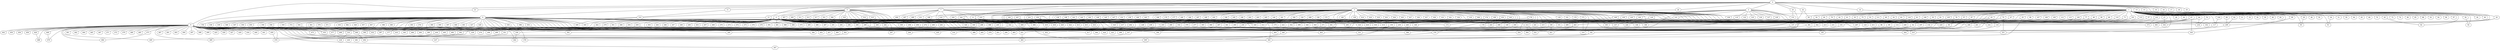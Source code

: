 
graph graphname {
    0 -- 1
0 -- 2
0 -- 3
0 -- 4
0 -- 5
0 -- 6
0 -- 7
0 -- 8
0 -- 9
0 -- 10
0 -- 11
0 -- 12
0 -- 13
0 -- 14
0 -- 15
0 -- 16
0 -- 17
0 -- 18
0 -- 19
0 -- 20
0 -- 21
0 -- 22
0 -- 23
0 -- 24
1 -- 25
1 -- 26
1 -- 27
1 -- 28
1 -- 29
1 -- 30
1 -- 31
1 -- 32
1 -- 33
1 -- 34
1 -- 35
1 -- 36
1 -- 37
1 -- 38
1 -- 39
1 -- 40
1 -- 41
1 -- 42
1 -- 43
1 -- 44
1 -- 45
1 -- 46
1 -- 47
1 -- 48
1 -- 49
1 -- 50
1 -- 51
1 -- 52
1 -- 53
1 -- 54
1 -- 55
1 -- 56
1 -- 57
1 -- 58
1 -- 59
1 -- 60
1 -- 61
1 -- 62
1 -- 63
1 -- 64
1 -- 65
1 -- 66
1 -- 67
1 -- 68
1 -- 69
1 -- 70
1 -- 71
1 -- 72
1 -- 73
1 -- 74
1 -- 75
1 -- 76
1 -- 77
1 -- 78
1 -- 79
1 -- 80
1 -- 81
1 -- 82
1 -- 83
1 -- 84
1 -- 85
1 -- 86
1 -- 87
1 -- 88
1 -- 89
1 -- 90
1 -- 91
1 -- 92
1 -- 93
1 -- 94
1 -- 95
1 -- 96
1 -- 97
1 -- 98
1 -- 99
1 -- 100
1 -- 101
1 -- 102
1 -- 103
1 -- 104
1 -- 105
1 -- 106
1 -- 107
1 -- 108
1 -- 109
1 -- 110
1 -- 111
1 -- 112
1 -- 113
1 -- 114
1 -- 115
1 -- 116
1 -- 117
1 -- 454
1 -- 236
2 -- 128
2 -- 130
2 -- 131
2 -- 129
2 -- 118
2 -- 119
2 -- 120
2 -- 121
2 -- 122
2 -- 123
2 -- 124
2 -- 125
2 -- 126
2 -- 127
2 -- 435
3 -- 132
3 -- 133
3 -- 134
3 -- 135
3 -- 136
3 -- 137
3 -- 138
3 -- 139
3 -- 140
3 -- 141
3 -- 142
3 -- 143
3 -- 144
3 -- 145
3 -- 146
3 -- 147
3 -- 148
3 -- 149
3 -- 150
3 -- 151
3 -- 152
3 -- 153
3 -- 154
3 -- 155
3 -- 156
3 -- 157
3 -- 158
3 -- 159
3 -- 160
3 -- 161
3 -- 162
3 -- 163
3 -- 164
3 -- 165
3 -- 166
3 -- 167
3 -- 168
3 -- 169
3 -- 170
3 -- 171
3 -- 172
3 -- 173
3 -- 174
3 -- 175
3 -- 176
3 -- 177
3 -- 178
3 -- 179
3 -- 180
3 -- 181
3 -- 182
3 -- 183
3 -- 184
3 -- 185
3 -- 186
3 -- 187
3 -- 188
3 -- 189
3 -- 190
3 -- 191
3 -- 192
3 -- 193
3 -- 194
3 -- 195
3 -- 196
3 -- 197
3 -- 198
3 -- 199
3 -- 200
3 -- 201
3 -- 202
3 -- 203
3 -- 204
3 -- 205
3 -- 206
3 -- 207
3 -- 208
3 -- 209
3 -- 210
3 -- 211
3 -- 212
3 -- 213
3 -- 214
3 -- 215
3 -- 216
3 -- 217
3 -- 218
3 -- 219
3 -- 220
3 -- 221
3 -- 222
3 -- 223
3 -- 224
3 -- 225
3 -- 226
3 -- 227
3 -- 228
3 -- 229
3 -- 230
3 -- 231
3 -- 232
3 -- 233
3 -- 234
3 -- 235
3 -- 236
3 -- 237
3 -- 238
3 -- 239
3 -- 240
3 -- 241
3 -- 242
3 -- 243
3 -- 280
3 -- 482
4 -- 256
4 -- 258
4 -- 259
4 -- 260
4 -- 261
4 -- 262
4 -- 257
4 -- 264
4 -- 265
4 -- 266
4 -- 267
4 -- 268
4 -- 269
4 -- 270
4 -- 271
4 -- 272
4 -- 273
4 -- 274
4 -- 275
4 -- 276
4 -- 277
4 -- 278
4 -- 279
4 -- 280
4 -- 281
4 -- 282
4 -- 283
4 -- 284
4 -- 285
4 -- 286
4 -- 287
4 -- 288
4 -- 289
4 -- 290
4 -- 291
4 -- 292
4 -- 293
4 -- 294
4 -- 295
4 -- 296
4 -- 297
4 -- 298
4 -- 263
4 -- 300
4 -- 301
4 -- 302
4 -- 303
4 -- 304
4 -- 305
4 -- 299
4 -- 244
4 -- 245
4 -- 246
4 -- 247
4 -- 248
4 -- 249
4 -- 250
4 -- 251
4 -- 252
4 -- 253
4 -- 254
4 -- 255
4 -- 243
5 -- 320
5 -- 322
5 -- 323
5 -- 324
5 -- 321
5 -- 306
5 -- 307
5 -- 308
5 -- 309
5 -- 310
5 -- 311
5 -- 312
5 -- 313
5 -- 314
5 -- 315
5 -- 316
5 -- 317
5 -- 318
5 -- 319
6 -- 384
6 -- 386
6 -- 387
6 -- 388
6 -- 389
6 -- 390
6 -- 385
6 -- 392
6 -- 393
6 -- 394
6 -- 395
6 -- 396
6 -- 397
6 -- 398
6 -- 399
6 -- 400
6 -- 401
6 -- 402
6 -- 403
6 -- 391
6 -- 325
6 -- 326
6 -- 327
6 -- 328
6 -- 329
6 -- 330
6 -- 331
6 -- 332
6 -- 333
6 -- 334
6 -- 335
6 -- 336
6 -- 337
6 -- 338
6 -- 339
6 -- 340
6 -- 341
6 -- 342
6 -- 343
6 -- 344
6 -- 345
6 -- 346
6 -- 347
6 -- 348
6 -- 349
6 -- 350
6 -- 351
6 -- 352
6 -- 353
6 -- 354
6 -- 355
6 -- 356
6 -- 357
6 -- 358
6 -- 359
6 -- 360
6 -- 361
6 -- 362
6 -- 363
6 -- 364
6 -- 365
6 -- 366
6 -- 367
6 -- 368
6 -- 369
6 -- 370
6 -- 371
6 -- 372
6 -- 373
6 -- 374
6 -- 375
6 -- 376
6 -- 377
6 -- 378
6 -- 379
6 -- 380
6 -- 381
6 -- 382
6 -- 383
7 -- 404
7 -- 405
7 -- 406
7 -- 407
7 -- 408
7 -- 409
7 -- 410
7 -- 411
7 -- 233
8 -- 416
8 -- 418
8 -- 419
8 -- 420
8 -- 421
8 -- 422
8 -- 417
8 -- 424
8 -- 423
8 -- 412
8 -- 413
8 -- 414
8 -- 415
8 -- 264
9 -- 425
9 -- 426
9 -- 427
9 -- 428
9 -- 429
9 -- 430
9 -- 431
9 -- 432
9 -- 433
9 -- 434
9 -- 435
9 -- 436
9 -- 437
9 -- 438
9 -- 439
9 -- 440
9 -- 441
9 -- 442
9 -- 443
9 -- 444
9 -- 445
9 -- 446
9 -- 447
9 -- 448
9 -- 449
9 -- 450
9 -- 451
9 -- 452
9 -- 453
9 -- 454
9 -- 455
9 -- 456
9 -- 457
9 -- 458
9 -- 459
9 -- 460
9 -- 461
9 -- 462
9 -- 463
9 -- 464
9 -- 465
9 -- 466
9 -- 467
9 -- 468
9 -- 469
9 -- 470
9 -- 471
9 -- 472
9 -- 473
9 -- 474
9 -- 475
9 -- 476
9 -- 477
9 -- 478
9 -- 479
9 -- 480
9 -- 481
9 -- 482
9 -- 483
9 -- 484
9 -- 485
9 -- 486
9 -- 487
9 -- 488
9 -- 489
9 -- 490
9 -- 491
9 -- 492
9 -- 493
9 -- 494
9 -- 495
9 -- 496
9 -- 497
9 -- 498
9 -- 499
11 -- 310
12 -- 151
12 -- 468
13 -- 38
14 -- 116
15 -- 365
15 -- 60
20 -- 209
20 -- 334
21 -- 475
22 -- 83
22 -- 445
23 -- 384
23 -- 131
24 -- 169
25 -- 460
25 -- 58
26 -- 412
27 -- 334
29 -- 95
32 -- 168
35 -- 271
36 -- 91
37 -- 252
41 -- 343
42 -- 326
43 -- 340
43 -- 52
43 -- 114
45 -- 82
47 -- 394
48 -- 213
48 -- 186
49 -- 150
52 -- 185
52 -- 337
53 -- 292
54 -- 408
55 -- 226
56 -- 92
57 -- 381
57 -- 342
58 -- 403
61 -- 235
61 -- 125
62 -- 209
63 -- 243
66 -- 431
66 -- 155
67 -- 443
67 -- 373
67 -- 295
67 -- 232
69 -- 451
71 -- 132
71 -- 197
72 -- 149
72 -- 251
75 -- 423
75 -- 289
76 -- 234
77 -- 215
77 -- 102
78 -- 86
78 -- 265
79 -- 399
81 -- 146
84 -- 118
84 -- 234
86 -- 192
87 -- 342
89 -- 209
90 -- 331
90 -- 157
90 -- 231
99 -- 443
100 -- 207
100 -- 308
100 -- 263
101 -- 304
101 -- 229
103 -- 201
103 -- 373
104 -- 117
105 -- 381
106 -- 137
110 -- 211
110 -- 240
111 -- 316
113 -- 206
114 -- 483
114 -- 348
116 -- 183
116 -- 381
117 -- 319
118 -- 444
119 -- 486
120 -- 293
121 -- 319
121 -- 250
126 -- 289
126 -- 341
126 -- 410
128 -- 352
129 -- 383
129 -- 320
129 -- 414
130 -- 267
138 -- 297
138 -- 215
139 -- 151
140 -- 168
143 -- 178
144 -- 368
144 -- 469
148 -- 175
149 -- 457
150 -- 351
150 -- 490
150 -- 492
153 -- 376
153 -- 178
153 -- 173
154 -- 305
155 -- 210
156 -- 295
157 -- 325
159 -- 383
159 -- 175
161 -- 410
162 -- 375
164 -- 406
164 -- 288
165 -- 245
165 -- 412
167 -- 366
169 -- 360
169 -- 186
171 -- 210
172 -- 235
174 -- 332
176 -- 241
176 -- 454
176 -- 379
179 -- 263
181 -- 255
182 -- 277
188 -- 391
190 -- 424
190 -- 421
191 -- 289
192 -- 383
192 -- 378
198 -- 388
199 -- 323
200 -- 212
200 -- 419
204 -- 469
206 -- 444
208 -- 352
208 -- 417
209 -- 251
212 -- 252
212 -- 364
212 -- 304
217 -- 436
218 -- 272
220 -- 340
221 -- 320
222 -- 496
222 -- 348
228 -- 439
233 -- 423
235 -- 452
239 -- 474
242 -- 495
245 -- 463
250 -- 455
250 -- 369
254 -- 436
255 -- 290
258 -- 264
259 -- 269
259 -- 476
260 -- 366
261 -- 314
262 -- 432
263 -- 376
263 -- 421
265 -- 384
266 -- 389
267 -- 455
271 -- 302
272 -- 362
279 -- 377
282 -- 297
283 -- 336
288 -- 392
299 -- 424
299 -- 433
301 -- 363
302 -- 430
309 -- 340
310 -- 345
310 -- 349
312 -- 408
315 -- 419
318 -- 324
322 -- 486
322 -- 394
323 -- 331
328 -- 446
330 -- 455
332 -- 394
333 -- 438
335 -- 446
336 -- 402
337 -- 481
340 -- 466
342 -- 398
344 -- 468
348 -- 405
351 -- 438
352 -- 431
353 -- 417
357 -- 390
362 -- 489
367 -- 387
367 -- 477
372 -- 453
376 -- 437
381 -- 478
383 -- 447
396 -- 431
419 -- 452
428 -- 488
431 -- 460
436 -- 449
446 -- 492
448 -- 470
459 -- 476
473 -- 484

}
